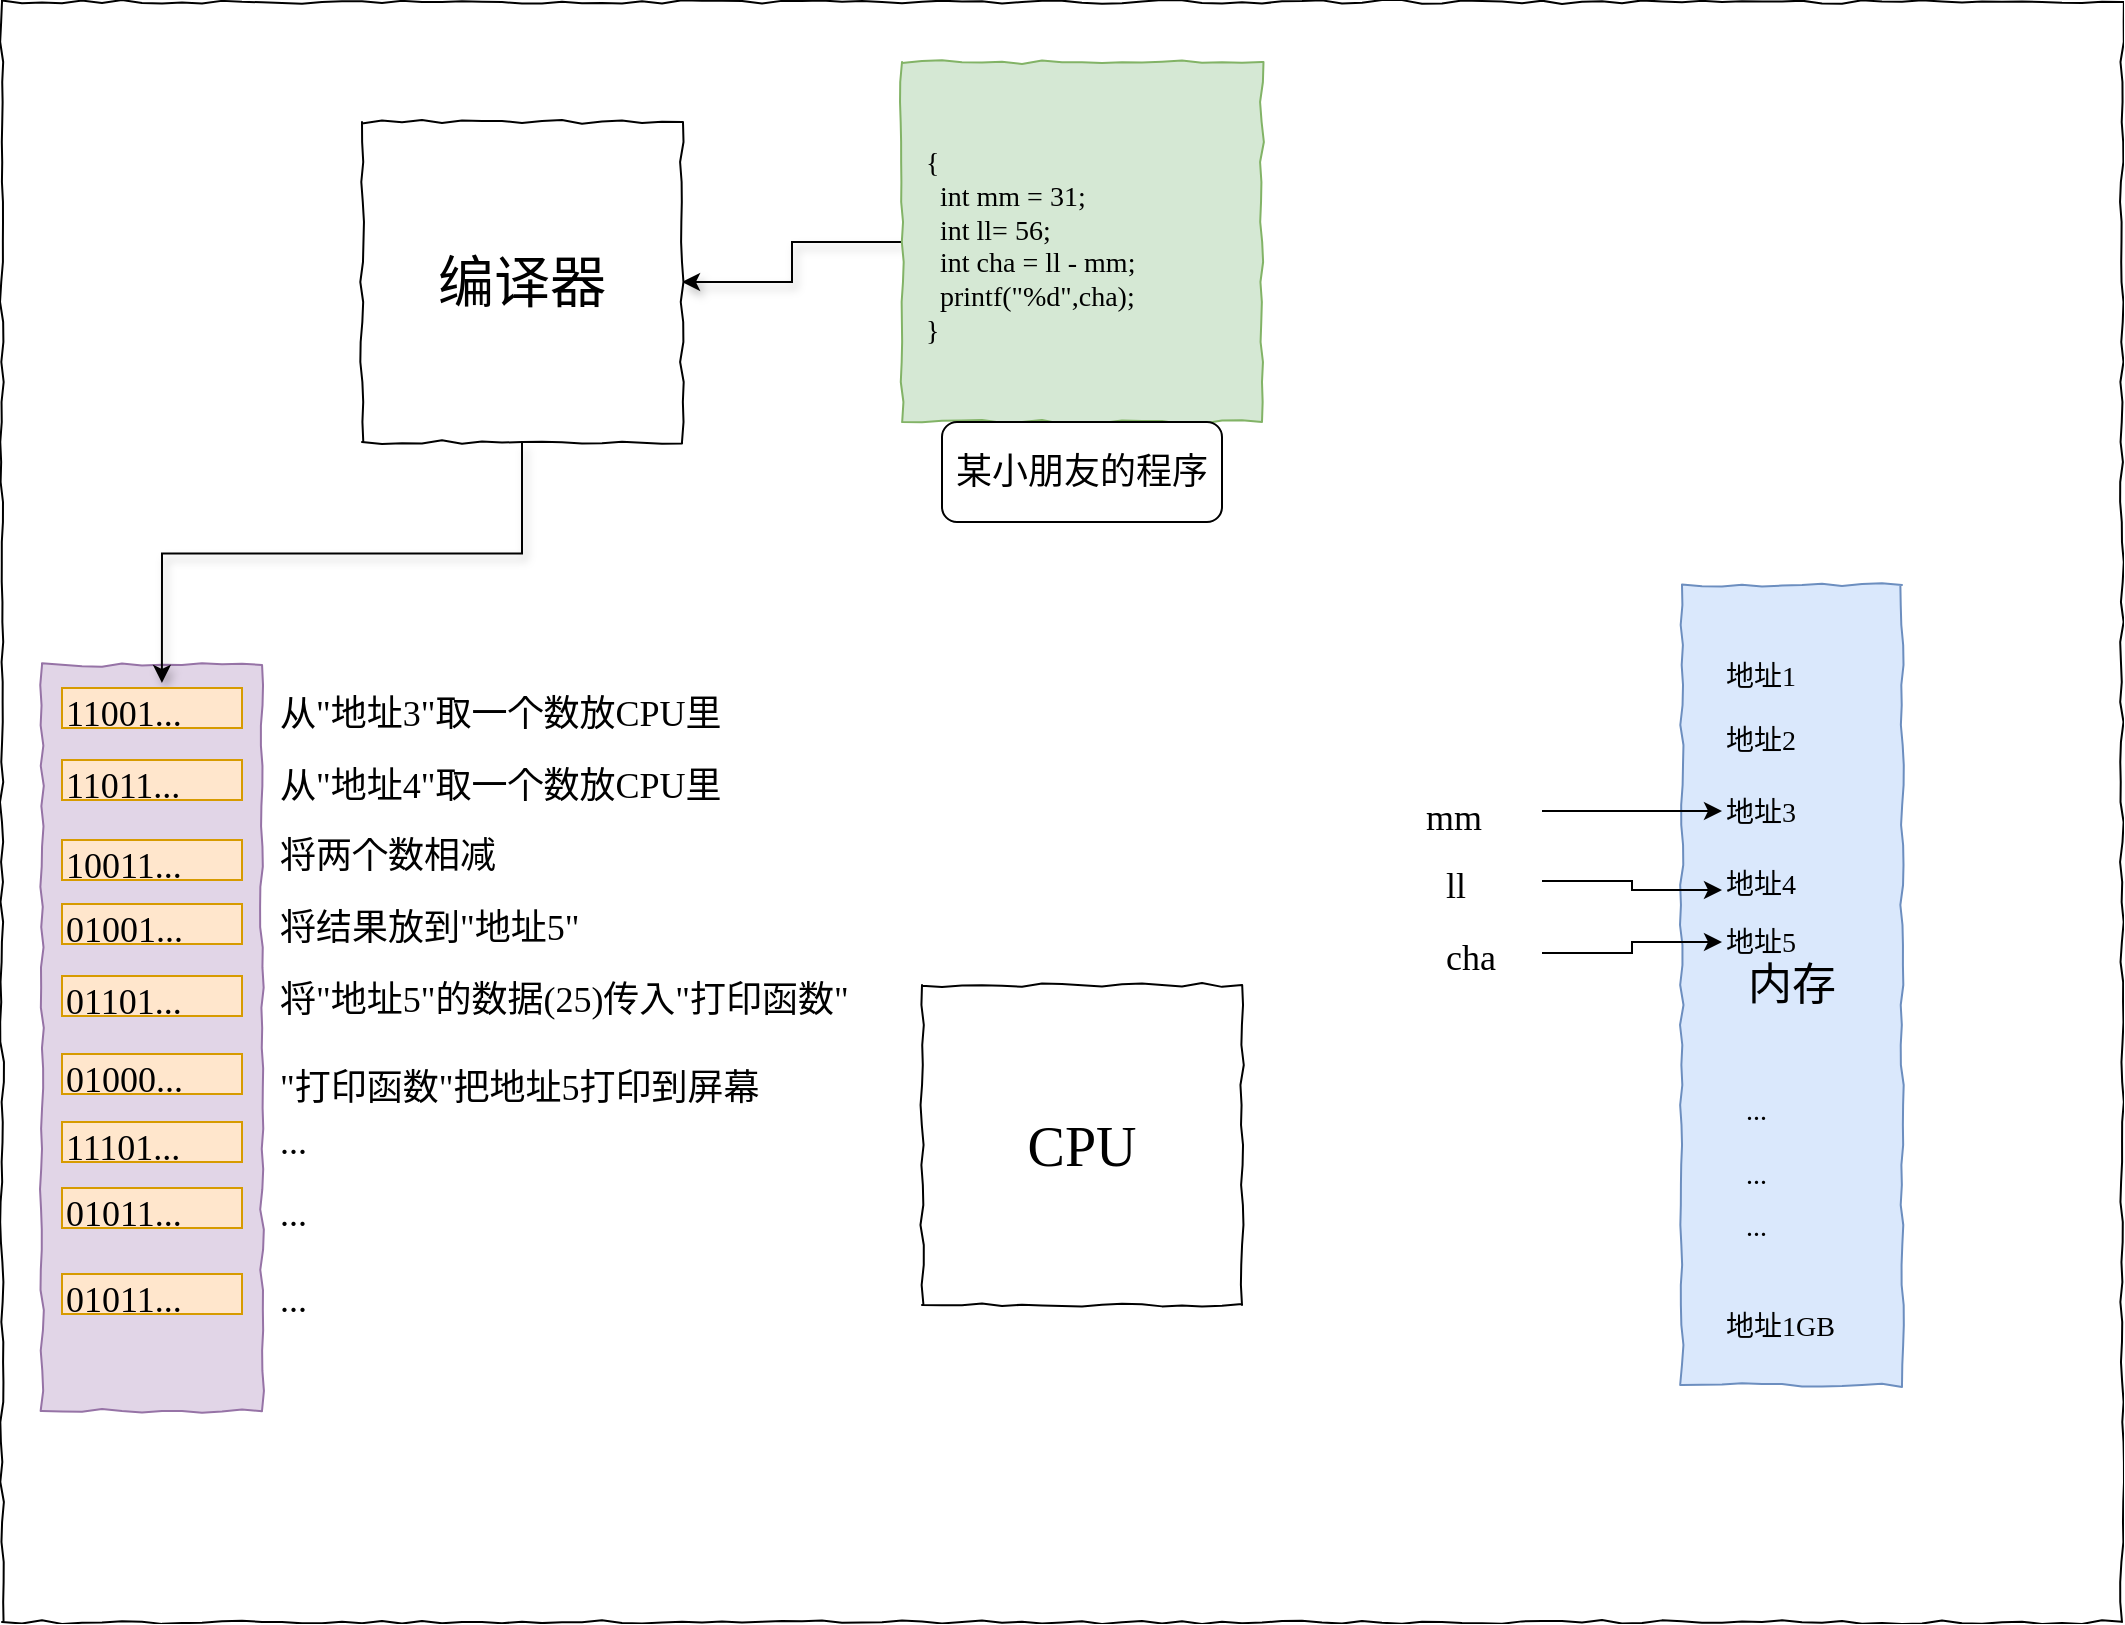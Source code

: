 <mxfile version="12.7.9" type="github">
  <diagram name="Page-1" id="03018318-947c-dd8e-b7a3-06fadd420f32">
    <mxGraphModel dx="2062" dy="1150" grid="1" gridSize="10" guides="1" tooltips="1" connect="1" arrows="1" fold="1" page="1" pageScale="1" pageWidth="1100" pageHeight="850" background="#ffffff" math="0" shadow="0">
      <root>
        <mxCell id="0" />
        <mxCell id="1" parent="0" />
        <mxCell id="677b7b8949515195-1" value="" style="whiteSpace=wrap;html=1;rounded=0;shadow=0;labelBackgroundColor=none;strokeColor=#000000;strokeWidth=1;fillColor=none;fontFamily=Verdana;fontSize=12;fontColor=#000000;align=center;comic=1;" parent="1" vertex="1">
          <mxGeometry x="20" y="20" width="1060" height="810" as="geometry" />
        </mxCell>
        <mxCell id="677b7b8949515195-8" value="" style="whiteSpace=wrap;html=1;rounded=0;shadow=0;labelBackgroundColor=none;strokeWidth=1;fillColor=#e1d5e7;fontFamily=Verdana;fontSize=12;align=center;comic=1;strokeColor=#9673a6;" parent="1" vertex="1">
          <mxGeometry x="40" y="351.5" width="110" height="373" as="geometry" />
        </mxCell>
        <mxCell id="677b7b8949515195-27" value="从&quot;地址3&quot;取一个数放CPU里" style="text;html=1;points=[];align=left;verticalAlign=top;spacingTop=-4;fontSize=18;fontFamily=Verdana" parent="1" vertex="1">
          <mxGeometry x="157" y="363" width="170" height="20" as="geometry" />
        </mxCell>
        <mxCell id="677b7b8949515195-28" value="从&quot;地址4&quot;取一个数放CPU里" style="text;html=1;points=[];align=left;verticalAlign=top;spacingTop=-4;fontSize=18;fontFamily=Verdana" parent="1" vertex="1">
          <mxGeometry x="157" y="399" width="170" height="20" as="geometry" />
        </mxCell>
        <mxCell id="677b7b8949515195-29" value="将两个数相减" style="text;html=1;points=[];align=left;verticalAlign=top;spacingTop=-4;fontSize=18;fontFamily=Verdana" parent="1" vertex="1">
          <mxGeometry x="157" y="434" width="170" height="20" as="geometry" />
        </mxCell>
        <mxCell id="677b7b8949515195-30" value="将结果放到&quot;地址5&quot;" style="text;html=1;points=[];align=left;verticalAlign=top;spacingTop=-4;fontSize=18;fontFamily=Verdana" parent="1" vertex="1">
          <mxGeometry x="157" y="470" width="170" height="20" as="geometry" />
        </mxCell>
        <mxCell id="677b7b8949515195-31" value="..." style="text;html=1;points=[];align=left;verticalAlign=top;spacingTop=-4;fontSize=18;fontFamily=Verdana" parent="1" vertex="1">
          <mxGeometry x="157" y="577" width="170" height="20" as="geometry" />
        </mxCell>
        <mxCell id="677b7b8949515195-32" value="..." style="text;html=1;points=[];align=left;verticalAlign=top;spacingTop=-4;fontSize=18;fontFamily=Verdana" parent="1" vertex="1">
          <mxGeometry x="157" y="613" width="170" height="20" as="geometry" />
        </mxCell>
        <mxCell id="677b7b8949515195-33" value="..." style="text;html=1;points=[];align=left;verticalAlign=top;spacingTop=-4;fontSize=18;fontFamily=Verdana" parent="1" vertex="1">
          <mxGeometry x="157" y="656" width="170" height="20" as="geometry" />
        </mxCell>
        <mxCell id="677b7b8949515195-39" value="将&quot;地址5&quot;的数据(25)传入&quot;打印函数&quot;" style="text;html=1;points=[];align=left;verticalAlign=top;spacingTop=-4;fontSize=18;fontFamily=Verdana" parent="1" vertex="1">
          <mxGeometry x="157" y="506" width="170" height="20" as="geometry" />
        </mxCell>
        <mxCell id="R9MmAXvPLAt7legj11qn-2" value="&lt;font style=&quot;font-size: 22px&quot;&gt;内存&lt;/font&gt;" style="whiteSpace=wrap;html=1;rounded=0;shadow=0;labelBackgroundColor=none;strokeWidth=1;fillColor=#dae8fc;fontFamily=Verdana;fontSize=12;align=center;comic=1;strokeColor=#6c8ebf;" parent="1" vertex="1">
          <mxGeometry x="860" y="311.5" width="110" height="400" as="geometry" />
        </mxCell>
        <mxCell id="R9MmAXvPLAt7legj11qn-3" value="地址1" style="text;html=1;points=[];align=left;verticalAlign=top;spacingTop=-4;fontSize=14;fontFamily=Verdana" parent="1" vertex="1">
          <mxGeometry x="880" y="346.5" width="70" height="20" as="geometry" />
        </mxCell>
        <mxCell id="R9MmAXvPLAt7legj11qn-4" value="地址2" style="text;html=1;points=[];align=left;verticalAlign=top;spacingTop=-4;fontSize=14;fontFamily=Verdana" parent="1" vertex="1">
          <mxGeometry x="880" y="378.5" width="70" height="20" as="geometry" />
        </mxCell>
        <mxCell id="R9MmAXvPLAt7legj11qn-5" value="地址3" style="text;html=1;points=[];align=left;verticalAlign=top;spacingTop=-4;fontSize=14;fontFamily=Verdana" parent="1" vertex="1">
          <mxGeometry x="880" y="414.5" width="70" height="20" as="geometry" />
        </mxCell>
        <mxCell id="R9MmAXvPLAt7legj11qn-6" value="地址4" style="text;html=1;points=[];align=left;verticalAlign=top;spacingTop=-4;fontSize=14;fontFamily=Verdana" parent="1" vertex="1">
          <mxGeometry x="880" y="450.5" width="60" height="20" as="geometry" />
        </mxCell>
        <mxCell id="R9MmAXvPLAt7legj11qn-7" value="地址1GB" style="text;html=1;points=[];align=left;verticalAlign=top;spacingTop=-4;fontSize=14;fontFamily=Verdana" parent="1" vertex="1">
          <mxGeometry x="880" y="671.5" width="60" height="20" as="geometry" />
        </mxCell>
        <mxCell id="R9MmAXvPLAt7legj11qn-8" value="地址5" style="text;html=1;points=[];align=left;verticalAlign=top;spacingTop=-4;fontSize=14;fontFamily=Verdana" parent="1" vertex="1">
          <mxGeometry x="880" y="480" width="40" height="20" as="geometry" />
        </mxCell>
        <mxCell id="R9MmAXvPLAt7legj11qn-9" value="..." style="text;html=1;points=[];align=left;verticalAlign=top;spacingTop=-4;fontSize=14;fontFamily=Verdana" parent="1" vertex="1">
          <mxGeometry x="890" y="563.5" width="50" height="20" as="geometry" />
        </mxCell>
        <mxCell id="R9MmAXvPLAt7legj11qn-10" value="..." style="text;html=1;points=[];align=left;verticalAlign=top;spacingTop=-4;fontSize=14;fontFamily=Verdana" parent="1" vertex="1">
          <mxGeometry x="890" y="595.5" width="50" height="20" as="geometry" />
        </mxCell>
        <mxCell id="R9MmAXvPLAt7legj11qn-11" value="..." style="text;html=1;points=[];align=left;verticalAlign=top;spacingTop=-4;fontSize=14;fontFamily=Verdana" parent="1" vertex="1">
          <mxGeometry x="890" y="621.5" width="50" height="20" as="geometry" />
        </mxCell>
        <mxCell id="R9MmAXvPLAt7legj11qn-12" value="CPU" style="whiteSpace=wrap;html=1;rounded=0;shadow=0;labelBackgroundColor=none;strokeWidth=1;fontFamily=Verdana;fontSize=28;align=center;comic=1;" parent="1" vertex="1">
          <mxGeometry x="480" y="511.5" width="160" height="160" as="geometry" />
        </mxCell>
        <mxCell id="R9MmAXvPLAt7legj11qn-17" style="edgeStyle=orthogonalEdgeStyle;rounded=0;orthogonalLoop=1;jettySize=auto;html=1;shadow=1;jumpSize=10;" parent="1" source="R9MmAXvPLAt7legj11qn-13" target="R9MmAXvPLAt7legj11qn-16" edge="1">
          <mxGeometry relative="1" as="geometry" />
        </mxCell>
        <mxCell id="R9MmAXvPLAt7legj11qn-13" value="" style="whiteSpace=wrap;html=1;rounded=0;shadow=0;labelBackgroundColor=none;strokeWidth=1;fillColor=#d5e8d4;fontFamily=Verdana;fontSize=12;align=center;comic=1;strokeColor=#82b366;" parent="1" vertex="1">
          <mxGeometry x="470" y="50" width="180" height="180" as="geometry" />
        </mxCell>
        <mxCell id="R9MmAXvPLAt7legj11qn-15" value="{&lt;br&gt;&amp;nbsp; int mm = 31;&lt;br&gt;&amp;nbsp; int ll= 56;&lt;br&gt;&amp;nbsp; int cha = ll - mm;&lt;br&gt;&amp;nbsp; printf(&quot;%d&quot;,cha);&lt;br&gt;}" style="text;html=1;points=[];align=left;verticalAlign=top;spacingTop=-4;fontSize=14;fontFamily=Verdana" parent="1" vertex="1">
          <mxGeometry x="480" y="90" width="160" height="90" as="geometry" />
        </mxCell>
        <mxCell id="R9MmAXvPLAt7legj11qn-18" style="edgeStyle=orthogonalEdgeStyle;rounded=0;orthogonalLoop=1;jettySize=auto;html=1;exitX=0.5;exitY=1;exitDx=0;exitDy=0;entryX=0.545;entryY=0.024;entryDx=0;entryDy=0;entryPerimeter=0;shadow=1;" parent="1" source="R9MmAXvPLAt7legj11qn-16" target="677b7b8949515195-8" edge="1">
          <mxGeometry relative="1" as="geometry" />
        </mxCell>
        <mxCell id="R9MmAXvPLAt7legj11qn-16" value="编译器" style="whiteSpace=wrap;html=1;rounded=0;shadow=0;labelBackgroundColor=none;strokeWidth=1;fontFamily=Verdana;fontSize=28;align=center;comic=1;" parent="1" vertex="1">
          <mxGeometry x="200" y="80" width="160" height="160" as="geometry" />
        </mxCell>
        <mxCell id="R9MmAXvPLAt7legj11qn-22" value="&quot;打印函数&quot;把地址5打印到屏幕" style="text;html=1;points=[];align=left;verticalAlign=top;spacingTop=-4;fontSize=18;fontFamily=Verdana" parent="1" vertex="1">
          <mxGeometry x="157" y="550" width="170" height="20" as="geometry" />
        </mxCell>
        <mxCell id="R9MmAXvPLAt7legj11qn-23" value="11001..." style="text;html=1;points=[];align=left;verticalAlign=top;spacingTop=-4;fontSize=18;fontFamily=Verdana;fillColor=#ffe6cc;strokeColor=#d79b00;" parent="1" vertex="1">
          <mxGeometry x="50" y="363" width="90" height="20" as="geometry" />
        </mxCell>
        <mxCell id="R9MmAXvPLAt7legj11qn-24" value="11011..." style="text;html=1;points=[];align=left;verticalAlign=top;spacingTop=-4;fontSize=18;fontFamily=Verdana;fillColor=#ffe6cc;strokeColor=#d79b00;" parent="1" vertex="1">
          <mxGeometry x="50" y="399" width="90" height="20" as="geometry" />
        </mxCell>
        <mxCell id="R9MmAXvPLAt7legj11qn-25" value="10011..." style="text;html=1;points=[];align=left;verticalAlign=top;spacingTop=-4;fontSize=18;fontFamily=Verdana;fillColor=#ffe6cc;strokeColor=#d79b00;" parent="1" vertex="1">
          <mxGeometry x="50" y="439" width="90" height="20" as="geometry" />
        </mxCell>
        <mxCell id="R9MmAXvPLAt7legj11qn-26" value="01001..." style="text;html=1;points=[];align=left;verticalAlign=top;spacingTop=-4;fontSize=18;fontFamily=Verdana;fillColor=#ffe6cc;strokeColor=#d79b00;" parent="1" vertex="1">
          <mxGeometry x="50" y="471" width="90" height="20" as="geometry" />
        </mxCell>
        <mxCell id="R9MmAXvPLAt7legj11qn-27" value="01101..." style="text;html=1;points=[];align=left;verticalAlign=top;spacingTop=-4;fontSize=18;fontFamily=Verdana;fillColor=#ffe6cc;strokeColor=#d79b00;" parent="1" vertex="1">
          <mxGeometry x="50" y="507" width="90" height="20" as="geometry" />
        </mxCell>
        <mxCell id="R9MmAXvPLAt7legj11qn-28" value="01000..." style="text;html=1;points=[];align=left;verticalAlign=top;spacingTop=-4;fontSize=18;fontFamily=Verdana;fillColor=#ffe6cc;strokeColor=#d79b00;" parent="1" vertex="1">
          <mxGeometry x="50" y="546" width="90" height="20" as="geometry" />
        </mxCell>
        <mxCell id="R9MmAXvPLAt7legj11qn-29" value="11101..." style="text;html=1;points=[];align=left;verticalAlign=top;spacingTop=-4;fontSize=18;fontFamily=Verdana;fillColor=#ffe6cc;strokeColor=#d79b00;" parent="1" vertex="1">
          <mxGeometry x="50" y="580" width="90" height="20" as="geometry" />
        </mxCell>
        <mxCell id="R9MmAXvPLAt7legj11qn-30" value="01011..." style="text;html=1;points=[];align=left;verticalAlign=top;spacingTop=-4;fontSize=18;fontFamily=Verdana;fillColor=#ffe6cc;strokeColor=#d79b00;" parent="1" vertex="1">
          <mxGeometry x="50" y="613" width="90" height="20" as="geometry" />
        </mxCell>
        <mxCell id="R9MmAXvPLAt7legj11qn-31" value="01011..." style="text;html=1;points=[];align=left;verticalAlign=top;spacingTop=-4;fontSize=18;fontFamily=Verdana;fillColor=#ffe6cc;strokeColor=#d79b00;" parent="1" vertex="1">
          <mxGeometry x="50" y="656" width="90" height="20" as="geometry" />
        </mxCell>
        <mxCell id="R9MmAXvPLAt7legj11qn-32" value="某小朋友的程序" style="rounded=1;whiteSpace=wrap;html=1;fontSize=18;" parent="1" vertex="1">
          <mxGeometry x="490" y="230" width="140" height="50" as="geometry" />
        </mxCell>
        <mxCell id="909S9RIOWavVKljGzQq5-4" style="edgeStyle=orthogonalEdgeStyle;rounded=0;orthogonalLoop=1;jettySize=auto;html=1;" edge="1" parent="1" source="909S9RIOWavVKljGzQq5-1" target="R9MmAXvPLAt7legj11qn-5">
          <mxGeometry relative="1" as="geometry" />
        </mxCell>
        <mxCell id="909S9RIOWavVKljGzQq5-1" value="mm" style="text;html=1;points=[];align=left;verticalAlign=top;spacingTop=-4;fontSize=18;fontFamily=Verdana" vertex="1" parent="1">
          <mxGeometry x="730" y="414.5" width="60" height="20" as="geometry" />
        </mxCell>
        <mxCell id="909S9RIOWavVKljGzQq5-5" style="edgeStyle=orthogonalEdgeStyle;rounded=0;orthogonalLoop=1;jettySize=auto;html=1;entryX=0;entryY=0.675;entryDx=0;entryDy=0;entryPerimeter=0;" edge="1" parent="1" source="909S9RIOWavVKljGzQq5-2" target="R9MmAXvPLAt7legj11qn-6">
          <mxGeometry relative="1" as="geometry" />
        </mxCell>
        <mxCell id="909S9RIOWavVKljGzQq5-2" value="ll" style="text;html=1;points=[];align=left;verticalAlign=top;spacingTop=-4;fontSize=18;fontFamily=Verdana" vertex="1" parent="1">
          <mxGeometry x="740" y="449" width="50" height="21" as="geometry" />
        </mxCell>
        <mxCell id="909S9RIOWavVKljGzQq5-6" style="edgeStyle=orthogonalEdgeStyle;rounded=0;orthogonalLoop=1;jettySize=auto;html=1;" edge="1" parent="1" source="909S9RIOWavVKljGzQq5-3" target="R9MmAXvPLAt7legj11qn-8">
          <mxGeometry relative="1" as="geometry" />
        </mxCell>
        <mxCell id="909S9RIOWavVKljGzQq5-3" value="cha" style="text;html=1;points=[];align=left;verticalAlign=top;spacingTop=-4;fontSize=18;fontFamily=Verdana" vertex="1" parent="1">
          <mxGeometry x="740" y="485" width="50" height="21" as="geometry" />
        </mxCell>
      </root>
    </mxGraphModel>
  </diagram>
</mxfile>
